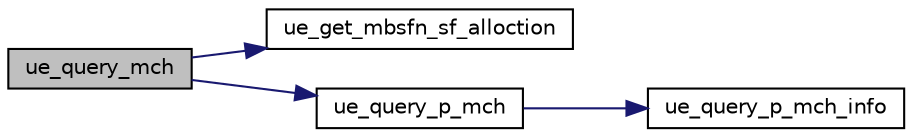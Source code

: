 digraph "ue_query_mch"
{
 // LATEX_PDF_SIZE
  edge [fontname="Helvetica",fontsize="10",labelfontname="Helvetica",labelfontsize="10"];
  node [fontname="Helvetica",fontsize="10",shape=record];
  rankdir="LR";
  Node1 [label="ue_query_mch",height=0.2,width=0.4,color="black", fillcolor="grey75", style="filled", fontcolor="black",tooltip=" "];
  Node1 -> Node2 [color="midnightblue",fontsize="10",style="solid",fontname="Helvetica"];
  Node2 [label="ue_get_mbsfn_sf_alloction",height=0.2,width=0.4,color="black", fillcolor="white", style="filled",URL="$group____mac.html#ga438ca6aa098ac04c5683b51e9e958c35",tooltip="check the mapping between sf allocation and sync area, Currently only supports 1:1 mapping"];
  Node1 -> Node3 [color="midnightblue",fontsize="10",style="solid",fontname="Helvetica"];
  Node3 [label="ue_query_p_mch",height=0.2,width=0.4,color="black", fillcolor="white", style="filled",URL="$ue__procedures_8c.html#ae463223fa61d7b2659a26902d7d1b97d",tooltip=" "];
  Node3 -> Node4 [color="midnightblue",fontsize="10",style="solid",fontname="Helvetica"];
  Node4 [label="ue_query_p_mch_info",height=0.2,width=0.4,color="black", fillcolor="white", style="filled",URL="$ue__procedures_8c.html#ae1ac33f16a7beb0d14e563c0d2caf862",tooltip=" "];
}
